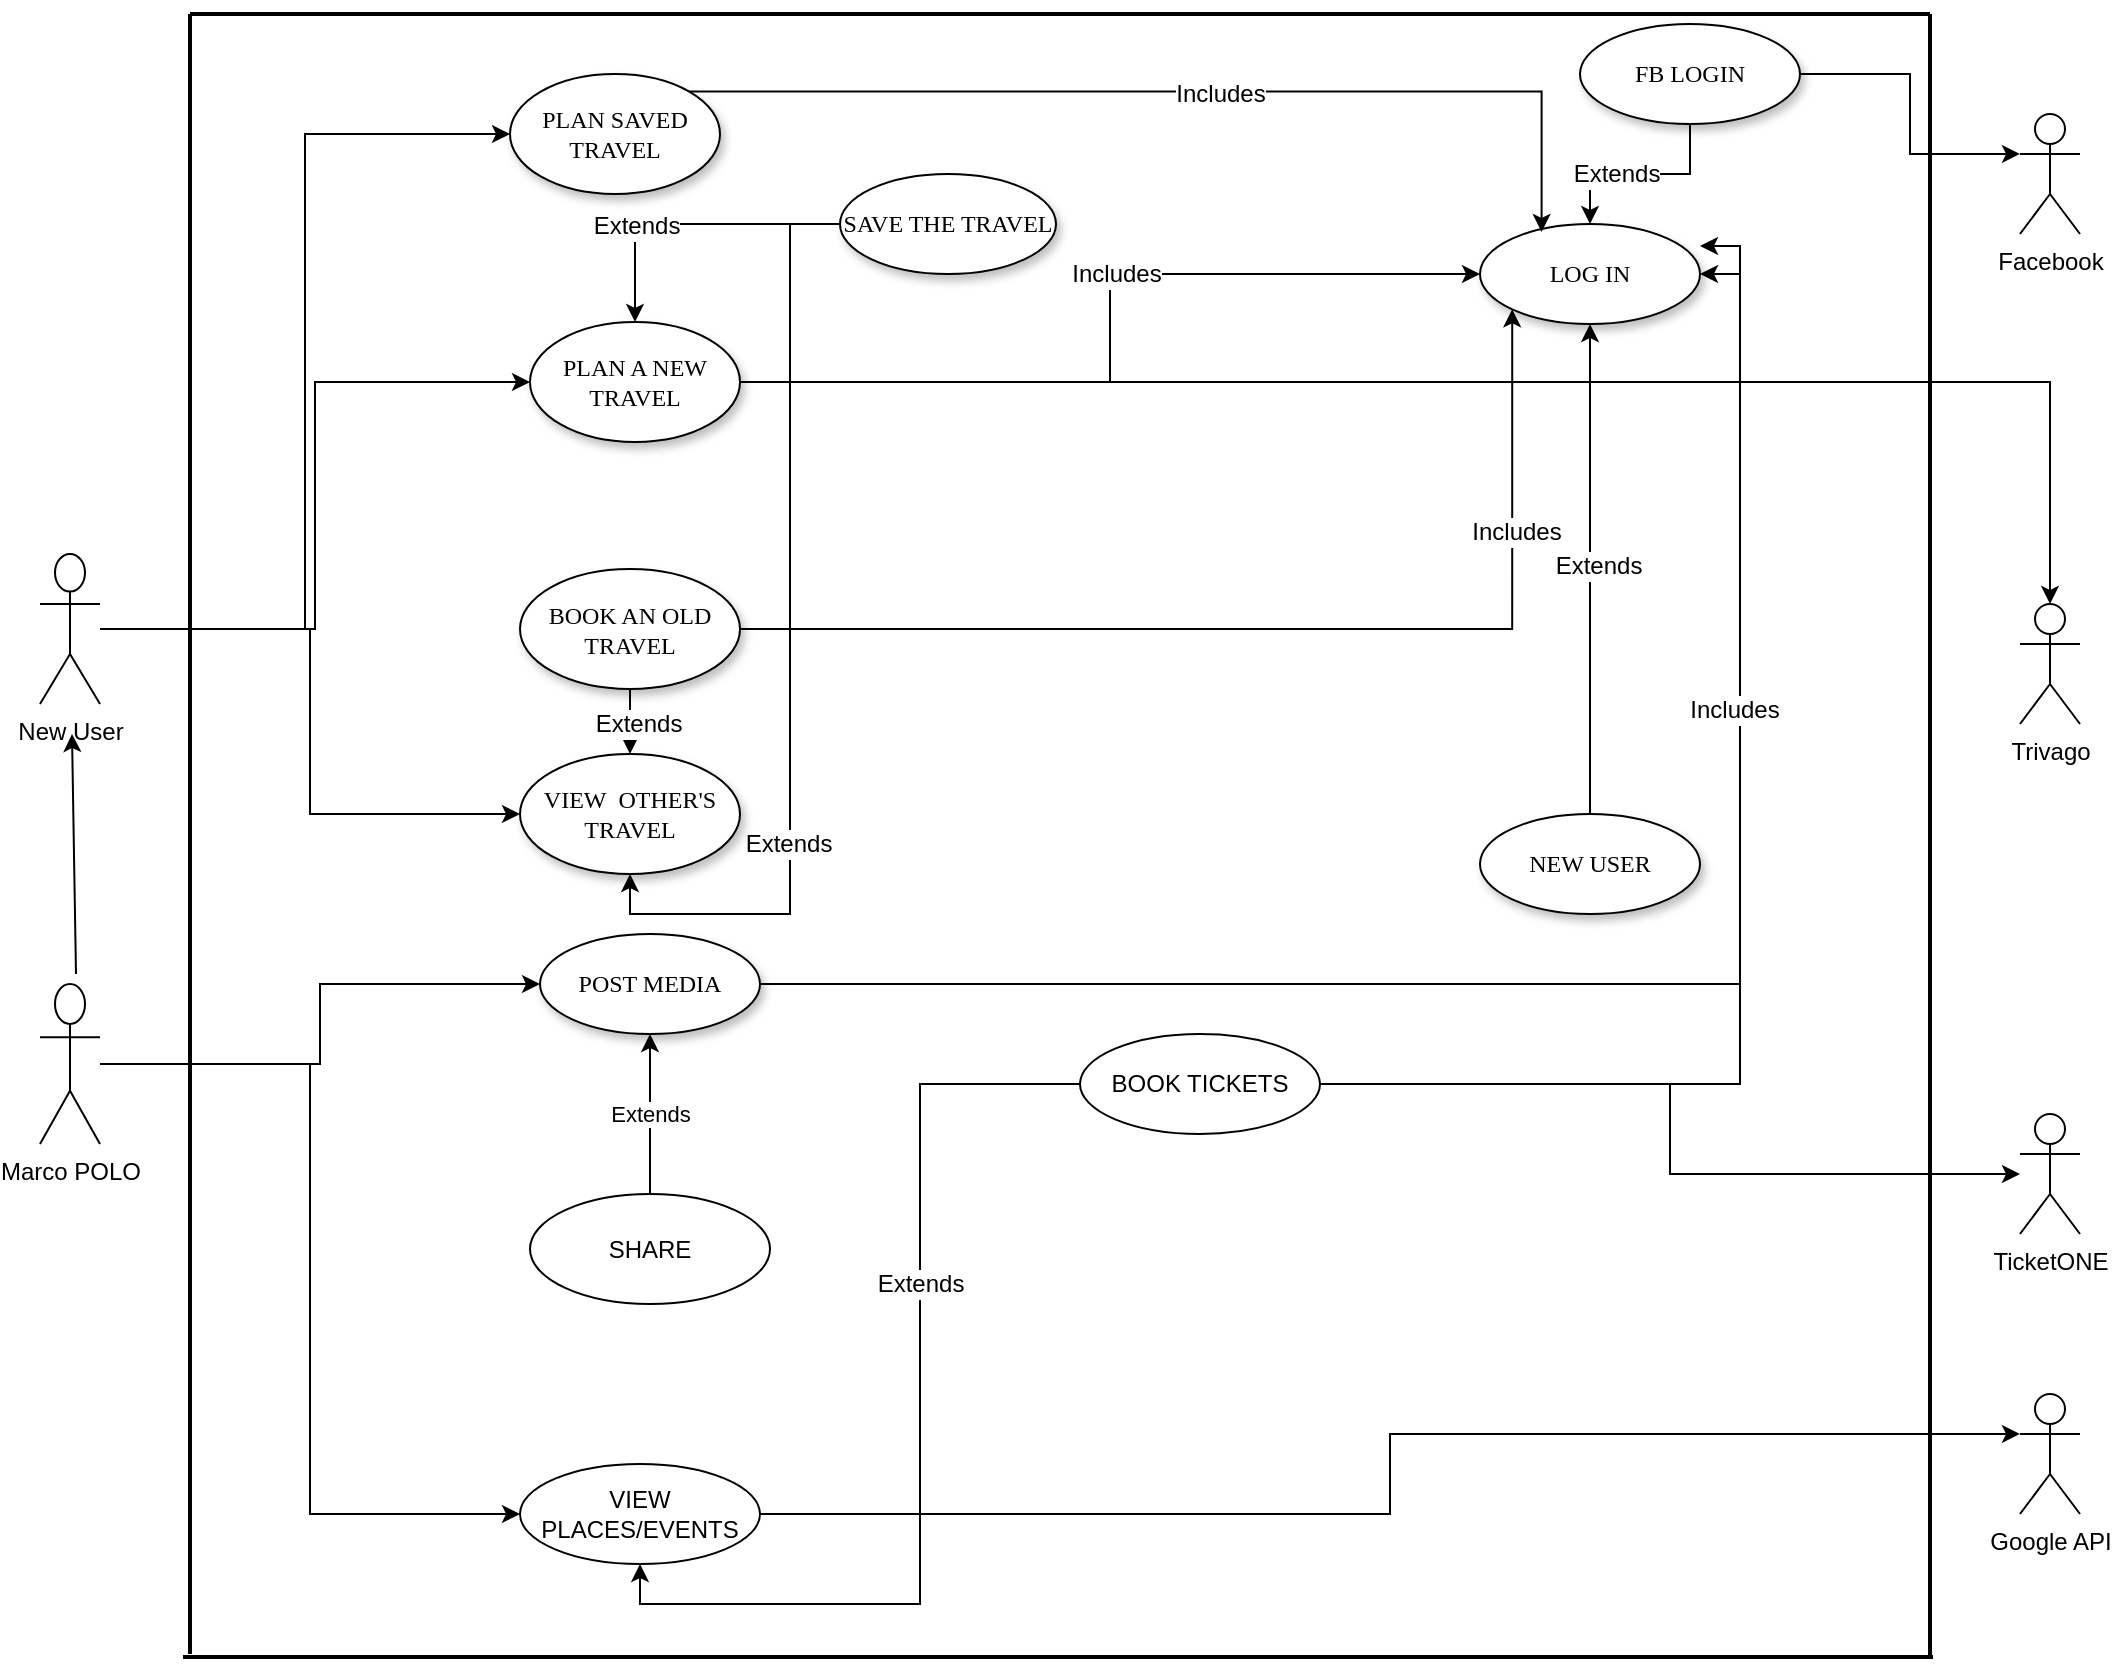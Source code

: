 <mxfile version="12.1.3" type="github" pages="1">
  <diagram name="Page-1" id="42789a77-a242-8287-6e28-9cd8cfd52e62">
    <mxGraphModel dx="1190" dy="601" grid="1" gridSize="10" guides="1" tooltips="1" connect="1" arrows="1" fold="1" page="1" pageScale="1" pageWidth="1100" pageHeight="850" background="#ffffff" math="0" shadow="0">
      <root>
        <mxCell id="0"/>
        <mxCell id="1" parent="0"/>
        <mxCell id="ejWjwremNbsHdBOJyEj_-86" style="edgeStyle=orthogonalEdgeStyle;rounded=0;orthogonalLoop=1;jettySize=auto;html=1;" parent="1" source="1ea317790d2ca983-1" target="ejWjwremNbsHdBOJyEj_-76" edge="1">
          <mxGeometry relative="1" as="geometry"/>
        </mxCell>
        <mxCell id="ejWjwremNbsHdBOJyEj_-87" style="edgeStyle=orthogonalEdgeStyle;rounded=0;orthogonalLoop=1;jettySize=auto;html=1;entryX=0;entryY=0.5;entryDx=0;entryDy=0;" parent="1" source="1ea317790d2ca983-1" target="1ea317790d2ca983-6" edge="1">
          <mxGeometry relative="1" as="geometry"/>
        </mxCell>
        <mxCell id="ejWjwremNbsHdBOJyEj_-88" value="Includes" style="text;html=1;resizable=0;points=[];align=center;verticalAlign=middle;labelBackgroundColor=#ffffff;" parent="ejWjwremNbsHdBOJyEj_-87" vertex="1" connectable="0">
          <mxGeometry x="0.141" relative="1" as="geometry">
            <mxPoint as="offset"/>
          </mxGeometry>
        </mxCell>
        <mxCell id="1ea317790d2ca983-1" value="PLAN A NEW TRAVEL" style="ellipse;whiteSpace=wrap;html=1;rounded=0;shadow=1;comic=0;labelBackgroundColor=none;strokeColor=#000000;strokeWidth=1;fillColor=#FFFFFF;fontFamily=Verdana;fontSize=12;fontColor=#000000;align=center;" parent="1" vertex="1">
          <mxGeometry x="265" y="164" width="105" height="60" as="geometry"/>
        </mxCell>
        <mxCell id="ejWjwremNbsHdBOJyEj_-36" style="edgeStyle=orthogonalEdgeStyle;rounded=0;orthogonalLoop=1;jettySize=auto;html=1;entryX=0.5;entryY=1;entryDx=0;entryDy=0;" parent="1" source="1ea317790d2ca983-3" target="1ea317790d2ca983-11" edge="1">
          <mxGeometry relative="1" as="geometry"/>
        </mxCell>
        <mxCell id="ejWjwremNbsHdBOJyEj_-37" value="Extends" style="text;html=1;resizable=0;points=[];align=center;verticalAlign=middle;labelBackgroundColor=#ffffff;" parent="ejWjwremNbsHdBOJyEj_-36" vertex="1" connectable="0">
          <mxGeometry x="0.425" y="-1" relative="1" as="geometry">
            <mxPoint as="offset"/>
          </mxGeometry>
        </mxCell>
        <mxCell id="ejWjwremNbsHdBOJyEj_-84" style="edgeStyle=orthogonalEdgeStyle;rounded=0;orthogonalLoop=1;jettySize=auto;html=1;entryX=0.5;entryY=0;entryDx=0;entryDy=0;" parent="1" source="1ea317790d2ca983-3" target="1ea317790d2ca983-1" edge="1">
          <mxGeometry relative="1" as="geometry"/>
        </mxCell>
        <mxCell id="ejWjwremNbsHdBOJyEj_-85" value="Extends" style="text;html=1;resizable=0;points=[];align=center;verticalAlign=middle;labelBackgroundColor=#ffffff;" parent="ejWjwremNbsHdBOJyEj_-84" vertex="1" connectable="0">
          <mxGeometry x="0.355" y="1" relative="1" as="geometry">
            <mxPoint x="-1" y="1" as="offset"/>
          </mxGeometry>
        </mxCell>
        <mxCell id="1ea317790d2ca983-3" value="SAVE THE TRAVEL" style="ellipse;whiteSpace=wrap;html=1;rounded=0;shadow=1;comic=0;labelBackgroundColor=none;strokeColor=#000000;strokeWidth=1;fillColor=#FFFFFF;fontFamily=Verdana;fontSize=12;fontColor=#000000;align=center;" parent="1" vertex="1">
          <mxGeometry x="420" y="90" width="108" height="50" as="geometry"/>
        </mxCell>
        <mxCell id="ejWjwremNbsHdBOJyEj_-14" style="edgeStyle=orthogonalEdgeStyle;rounded=0;orthogonalLoop=1;jettySize=auto;html=1;entryX=0.5;entryY=0;entryDx=0;entryDy=0;" parent="1" source="1ea317790d2ca983-4" target="1ea317790d2ca983-6" edge="1">
          <mxGeometry relative="1" as="geometry"/>
        </mxCell>
        <mxCell id="ejWjwremNbsHdBOJyEj_-15" value="Extends" style="text;html=1;resizable=0;points=[];align=center;verticalAlign=middle;labelBackgroundColor=#ffffff;" parent="ejWjwremNbsHdBOJyEj_-14" vertex="1" connectable="0">
          <mxGeometry x="0.237" relative="1" as="geometry">
            <mxPoint as="offset"/>
          </mxGeometry>
        </mxCell>
        <mxCell id="ejWjwremNbsHdBOJyEj_-81" style="edgeStyle=orthogonalEdgeStyle;rounded=0;orthogonalLoop=1;jettySize=auto;html=1;entryX=0;entryY=0.333;entryDx=0;entryDy=0;entryPerimeter=0;" parent="1" source="1ea317790d2ca983-4" target="ejWjwremNbsHdBOJyEj_-75" edge="1">
          <mxGeometry relative="1" as="geometry"/>
        </mxCell>
        <mxCell id="1ea317790d2ca983-4" value="FB LOGIN" style="ellipse;whiteSpace=wrap;html=1;rounded=0;shadow=1;comic=0;labelBackgroundColor=none;strokeColor=#000000;strokeWidth=1;fillColor=#FFFFFF;fontFamily=Verdana;fontSize=12;fontColor=#000000;align=center;" parent="1" vertex="1">
          <mxGeometry x="790" y="15" width="110" height="50" as="geometry"/>
        </mxCell>
        <mxCell id="ejWjwremNbsHdBOJyEj_-12" style="edgeStyle=orthogonalEdgeStyle;rounded=0;orthogonalLoop=1;jettySize=auto;html=1;entryX=0.5;entryY=1;entryDx=0;entryDy=0;" parent="1" source="1ea317790d2ca983-5" target="1ea317790d2ca983-6" edge="1">
          <mxGeometry relative="1" as="geometry">
            <mxPoint x="760" y="290" as="targetPoint"/>
          </mxGeometry>
        </mxCell>
        <mxCell id="ejWjwremNbsHdBOJyEj_-13" value="Extends" style="text;html=1;resizable=0;points=[];align=center;verticalAlign=middle;labelBackgroundColor=#ffffff;" parent="ejWjwremNbsHdBOJyEj_-12" vertex="1" connectable="0">
          <mxGeometry x="0.016" y="-4" relative="1" as="geometry">
            <mxPoint as="offset"/>
          </mxGeometry>
        </mxCell>
        <mxCell id="1ea317790d2ca983-5" value="NEW USER" style="ellipse;whiteSpace=wrap;html=1;rounded=0;shadow=1;comic=0;labelBackgroundColor=none;strokeColor=#000000;strokeWidth=1;fillColor=#FFFFFF;fontFamily=Verdana;fontSize=12;fontColor=#000000;align=center;" parent="1" vertex="1">
          <mxGeometry x="740" y="410" width="110" height="50" as="geometry"/>
        </mxCell>
        <mxCell id="1ea317790d2ca983-6" value="LOG IN" style="ellipse;whiteSpace=wrap;html=1;rounded=0;shadow=1;comic=0;labelBackgroundColor=none;strokeColor=#000000;strokeWidth=1;fillColor=#FFFFFF;fontFamily=Verdana;fontSize=12;fontColor=#000000;align=center;" parent="1" vertex="1">
          <mxGeometry x="740" y="115" width="110" height="50" as="geometry"/>
        </mxCell>
        <mxCell id="ejWjwremNbsHdBOJyEj_-24" style="edgeStyle=orthogonalEdgeStyle;rounded=0;orthogonalLoop=1;jettySize=auto;html=1;entryX=0;entryY=1;entryDx=0;entryDy=0;" parent="1" source="1ea317790d2ca983-7" target="1ea317790d2ca983-6" edge="1">
          <mxGeometry relative="1" as="geometry"/>
        </mxCell>
        <mxCell id="ejWjwremNbsHdBOJyEj_-38" value="Includes" style="text;html=1;resizable=0;points=[];align=center;verticalAlign=middle;labelBackgroundColor=#ffffff;" parent="ejWjwremNbsHdBOJyEj_-24" vertex="1" connectable="0">
          <mxGeometry x="0.591" y="-2" relative="1" as="geometry">
            <mxPoint as="offset"/>
          </mxGeometry>
        </mxCell>
        <mxCell id="ejWjwremNbsHdBOJyEj_-25" style="edgeStyle=orthogonalEdgeStyle;rounded=0;orthogonalLoop=1;jettySize=auto;html=1;entryX=0.5;entryY=0;entryDx=0;entryDy=0;" parent="1" source="1ea317790d2ca983-7" target="1ea317790d2ca983-11" edge="1">
          <mxGeometry relative="1" as="geometry"/>
        </mxCell>
        <mxCell id="ejWjwremNbsHdBOJyEj_-26" value="Extends" style="text;html=1;resizable=0;points=[];align=center;verticalAlign=middle;labelBackgroundColor=#ffffff;" parent="ejWjwremNbsHdBOJyEj_-25" vertex="1" connectable="0">
          <mxGeometry x="0.347" y="4" relative="1" as="geometry">
            <mxPoint as="offset"/>
          </mxGeometry>
        </mxCell>
        <mxCell id="1ea317790d2ca983-7" value="BOOK AN OLD TRAVEL" style="ellipse;whiteSpace=wrap;html=1;rounded=0;shadow=1;comic=0;labelBackgroundColor=none;strokeColor=#000000;strokeWidth=1;fillColor=#FFFFFF;fontFamily=Verdana;fontSize=12;fontColor=#000000;align=center;" parent="1" vertex="1">
          <mxGeometry x="260" y="287.5" width="110" height="60" as="geometry"/>
        </mxCell>
        <mxCell id="ejWjwremNbsHdBOJyEj_-61" style="edgeStyle=orthogonalEdgeStyle;rounded=0;orthogonalLoop=1;jettySize=auto;html=1;entryX=1;entryY=0.5;entryDx=0;entryDy=0;" parent="1" source="1ea317790d2ca983-8" target="1ea317790d2ca983-6" edge="1">
          <mxGeometry relative="1" as="geometry"/>
        </mxCell>
        <mxCell id="1ea317790d2ca983-8" value="POST MEDIA" style="ellipse;whiteSpace=wrap;html=1;rounded=0;shadow=1;comic=0;labelBackgroundColor=none;strokeColor=#000000;strokeWidth=1;fillColor=#FFFFFF;fontFamily=Verdana;fontSize=12;fontColor=#000000;align=center;" parent="1" vertex="1">
          <mxGeometry x="270" y="470" width="110" height="50" as="geometry"/>
        </mxCell>
        <mxCell id="ejWjwremNbsHdBOJyEj_-19" style="edgeStyle=orthogonalEdgeStyle;rounded=0;orthogonalLoop=1;jettySize=auto;html=1;exitX=1;exitY=0;exitDx=0;exitDy=0;entryX=0.28;entryY=0.08;entryDx=0;entryDy=0;entryPerimeter=0;" parent="1" source="1ea317790d2ca983-9" target="1ea317790d2ca983-6" edge="1">
          <mxGeometry relative="1" as="geometry"/>
        </mxCell>
        <mxCell id="ejWjwremNbsHdBOJyEj_-20" value="Includes" style="text;html=1;resizable=0;points=[];align=center;verticalAlign=middle;labelBackgroundColor=#ffffff;" parent="ejWjwremNbsHdBOJyEj_-19" vertex="1" connectable="0">
          <mxGeometry x="0.069" y="-1" relative="1" as="geometry">
            <mxPoint as="offset"/>
          </mxGeometry>
        </mxCell>
        <mxCell id="1ea317790d2ca983-9" value="PLAN SAVED TRAVEL" style="ellipse;whiteSpace=wrap;html=1;rounded=0;shadow=1;comic=0;labelBackgroundColor=none;strokeColor=#000000;strokeWidth=1;fillColor=#FFFFFF;fontFamily=Verdana;fontSize=12;fontColor=#000000;align=center;" parent="1" vertex="1">
          <mxGeometry x="255" y="40" width="105" height="60" as="geometry"/>
        </mxCell>
        <mxCell id="1ea317790d2ca983-11" value="VIEW&amp;nbsp; OTHER&#39;S TRAVEL" style="ellipse;whiteSpace=wrap;html=1;rounded=0;shadow=1;comic=0;labelBackgroundColor=none;strokeColor=#000000;strokeWidth=1;fillColor=#FFFFFF;fontFamily=Verdana;fontSize=12;fontColor=#000000;align=center;" parent="1" vertex="1">
          <mxGeometry x="260" y="380" width="110" height="60" as="geometry"/>
        </mxCell>
        <mxCell id="ejWjwremNbsHdBOJyEj_-40" style="edgeStyle=orthogonalEdgeStyle;rounded=0;orthogonalLoop=1;jettySize=auto;html=1;entryX=0;entryY=0.5;entryDx=0;entryDy=0;" parent="1" source="ejWjwremNbsHdBOJyEj_-1" target="1ea317790d2ca983-1" edge="1">
          <mxGeometry relative="1" as="geometry"/>
        </mxCell>
        <mxCell id="ejWjwremNbsHdBOJyEj_-41" style="edgeStyle=orthogonalEdgeStyle;rounded=0;orthogonalLoop=1;jettySize=auto;html=1;entryX=0;entryY=0.5;entryDx=0;entryDy=0;" parent="1" source="ejWjwremNbsHdBOJyEj_-1" target="1ea317790d2ca983-9" edge="1">
          <mxGeometry relative="1" as="geometry"/>
        </mxCell>
        <mxCell id="ejWjwremNbsHdBOJyEj_-42" style="edgeStyle=orthogonalEdgeStyle;rounded=0;orthogonalLoop=1;jettySize=auto;html=1;entryX=0;entryY=0.5;entryDx=0;entryDy=0;" parent="1" source="ejWjwremNbsHdBOJyEj_-1" target="1ea317790d2ca983-11" edge="1">
          <mxGeometry relative="1" as="geometry"/>
        </mxCell>
        <mxCell id="ejWjwremNbsHdBOJyEj_-1" value="New User" style="shape=umlActor;verticalLabelPosition=bottom;labelBackgroundColor=#ffffff;verticalAlign=top;html=1;outlineConnect=0;rotation=0;" parent="1" vertex="1">
          <mxGeometry x="20" y="280" width="30" height="75" as="geometry"/>
        </mxCell>
        <mxCell id="ejWjwremNbsHdBOJyEj_-56" style="edgeStyle=orthogonalEdgeStyle;rounded=0;orthogonalLoop=1;jettySize=auto;html=1;entryX=0;entryY=0.5;entryDx=0;entryDy=0;" parent="1" source="ejWjwremNbsHdBOJyEj_-39" target="1ea317790d2ca983-8" edge="1">
          <mxGeometry relative="1" as="geometry"/>
        </mxCell>
        <mxCell id="ejWjwremNbsHdBOJyEj_-68" style="edgeStyle=orthogonalEdgeStyle;rounded=0;orthogonalLoop=1;jettySize=auto;html=1;entryX=0;entryY=0.5;entryDx=0;entryDy=0;" parent="1" source="ejWjwremNbsHdBOJyEj_-39" target="ejWjwremNbsHdBOJyEj_-67" edge="1">
          <mxGeometry relative="1" as="geometry"/>
        </mxCell>
        <mxCell id="ejWjwremNbsHdBOJyEj_-39" value="Marco POLO" style="shape=umlActor;verticalLabelPosition=bottom;labelBackgroundColor=#ffffff;verticalAlign=top;html=1;outlineConnect=0;" parent="1" vertex="1">
          <mxGeometry x="20" y="495" width="30" height="80" as="geometry"/>
        </mxCell>
        <mxCell id="ejWjwremNbsHdBOJyEj_-65" value="Extends" style="edgeStyle=orthogonalEdgeStyle;rounded=0;orthogonalLoop=1;jettySize=auto;html=1;entryX=0.5;entryY=1;entryDx=0;entryDy=0;" parent="1" source="ejWjwremNbsHdBOJyEj_-57" target="1ea317790d2ca983-8" edge="1">
          <mxGeometry relative="1" as="geometry"/>
        </mxCell>
        <mxCell id="ejWjwremNbsHdBOJyEj_-57" value="SHARE" style="ellipse;whiteSpace=wrap;html=1;" parent="1" vertex="1">
          <mxGeometry x="265" y="600" width="120" height="55" as="geometry"/>
        </mxCell>
        <mxCell id="ejWjwremNbsHdBOJyEj_-105" style="edgeStyle=orthogonalEdgeStyle;rounded=0;orthogonalLoop=1;jettySize=auto;html=1;entryX=0;entryY=0.333;entryDx=0;entryDy=0;entryPerimeter=0;" parent="1" source="ejWjwremNbsHdBOJyEj_-67" target="ejWjwremNbsHdBOJyEj_-102" edge="1">
          <mxGeometry relative="1" as="geometry"/>
        </mxCell>
        <mxCell id="ejWjwremNbsHdBOJyEj_-67" value="VIEW PLACES/EVENTS" style="ellipse;whiteSpace=wrap;html=1;" parent="1" vertex="1">
          <mxGeometry x="260" y="735" width="120" height="50" as="geometry"/>
        </mxCell>
        <mxCell id="ejWjwremNbsHdBOJyEj_-72" style="edgeStyle=orthogonalEdgeStyle;rounded=0;orthogonalLoop=1;jettySize=auto;html=1;entryX=1;entryY=0.22;entryDx=0;entryDy=0;entryPerimeter=0;" parent="1" source="ejWjwremNbsHdBOJyEj_-69" target="1ea317790d2ca983-6" edge="1">
          <mxGeometry relative="1" as="geometry"/>
        </mxCell>
        <mxCell id="ejWjwremNbsHdBOJyEj_-100" value="Includes" style="text;html=1;resizable=0;points=[];align=center;verticalAlign=middle;labelBackgroundColor=#ffffff;" parent="ejWjwremNbsHdBOJyEj_-72" vertex="1" connectable="0">
          <mxGeometry x="0.223" y="3" relative="1" as="geometry">
            <mxPoint as="offset"/>
          </mxGeometry>
        </mxCell>
        <mxCell id="ejWjwremNbsHdBOJyEj_-101" style="edgeStyle=orthogonalEdgeStyle;rounded=0;orthogonalLoop=1;jettySize=auto;html=1;" parent="1" source="ejWjwremNbsHdBOJyEj_-69" target="ejWjwremNbsHdBOJyEj_-91" edge="1">
          <mxGeometry relative="1" as="geometry"/>
        </mxCell>
        <mxCell id="ejWjwremNbsHdBOJyEj_-108" style="edgeStyle=orthogonalEdgeStyle;rounded=0;orthogonalLoop=1;jettySize=auto;html=1;entryX=0.5;entryY=1;entryDx=0;entryDy=0;" parent="1" source="ejWjwremNbsHdBOJyEj_-69" target="ejWjwremNbsHdBOJyEj_-67" edge="1">
          <mxGeometry relative="1" as="geometry"/>
        </mxCell>
        <mxCell id="ejWjwremNbsHdBOJyEj_-109" value="Extends" style="text;html=1;resizable=0;points=[];align=center;verticalAlign=middle;labelBackgroundColor=#ffffff;" parent="ejWjwremNbsHdBOJyEj_-108" vertex="1" connectable="0">
          <mxGeometry x="-0.28" relative="1" as="geometry">
            <mxPoint as="offset"/>
          </mxGeometry>
        </mxCell>
        <mxCell id="ejWjwremNbsHdBOJyEj_-69" value="BOOK TICKETS" style="ellipse;whiteSpace=wrap;html=1;" parent="1" vertex="1">
          <mxGeometry x="540" y="520" width="120" height="50" as="geometry"/>
        </mxCell>
        <mxCell id="ejWjwremNbsHdBOJyEj_-75" value="Facebook" style="shape=umlActor;verticalLabelPosition=bottom;labelBackgroundColor=#ffffff;verticalAlign=top;html=1;outlineConnect=0;" parent="1" vertex="1">
          <mxGeometry x="1010" y="60" width="30" height="60" as="geometry"/>
        </mxCell>
        <mxCell id="ejWjwremNbsHdBOJyEj_-76" value="Trivago" style="shape=umlActor;verticalLabelPosition=bottom;labelBackgroundColor=#ffffff;verticalAlign=top;html=1;outlineConnect=0;" parent="1" vertex="1">
          <mxGeometry x="1010" y="305" width="30" height="60" as="geometry"/>
        </mxCell>
        <mxCell id="ejWjwremNbsHdBOJyEj_-90" value="" style="endArrow=classic;html=1;" parent="1" edge="1">
          <mxGeometry width="50" height="50" relative="1" as="geometry">
            <mxPoint x="38" y="490" as="sourcePoint"/>
            <mxPoint x="36" y="370" as="targetPoint"/>
          </mxGeometry>
        </mxCell>
        <mxCell id="ejWjwremNbsHdBOJyEj_-91" value="TicketONE" style="shape=umlActor;verticalLabelPosition=bottom;labelBackgroundColor=#ffffff;verticalAlign=top;html=1;outlineConnect=0;" parent="1" vertex="1">
          <mxGeometry x="1010" y="560" width="30" height="60" as="geometry"/>
        </mxCell>
        <mxCell id="ejWjwremNbsHdBOJyEj_-102" value="Google API" style="shape=umlActor;verticalLabelPosition=bottom;labelBackgroundColor=#ffffff;verticalAlign=top;html=1;outlineConnect=0;" parent="1" vertex="1">
          <mxGeometry x="1010" y="700" width="30" height="60" as="geometry"/>
        </mxCell>
        <mxCell id="VNkdx1ckIU9RjgBlfrkv-4" value="" style="line;strokeWidth=2;direction=south;html=1;shadow=0;" vertex="1" parent="1">
          <mxGeometry x="90" y="10" width="10" height="820" as="geometry"/>
        </mxCell>
        <mxCell id="VNkdx1ckIU9RjgBlfrkv-5" value="" style="line;strokeWidth=2;direction=south;html=1;shadow=0;rotation=-90;" vertex="1" parent="1">
          <mxGeometry x="524" y="394" width="10" height="875" as="geometry"/>
        </mxCell>
        <mxCell id="VNkdx1ckIU9RjgBlfrkv-7" value="" style="line;strokeWidth=2;direction=south;html=1;shadow=0;" vertex="1" parent="1">
          <mxGeometry x="960" y="10" width="10" height="822" as="geometry"/>
        </mxCell>
        <mxCell id="VNkdx1ckIU9RjgBlfrkv-10" value="" style="line;strokeWidth=2;direction=south;html=1;shadow=0;rotation=90;" vertex="1" parent="1">
          <mxGeometry x="525" y="-425" width="10" height="870" as="geometry"/>
        </mxCell>
      </root>
    </mxGraphModel>
  </diagram>
</mxfile>
